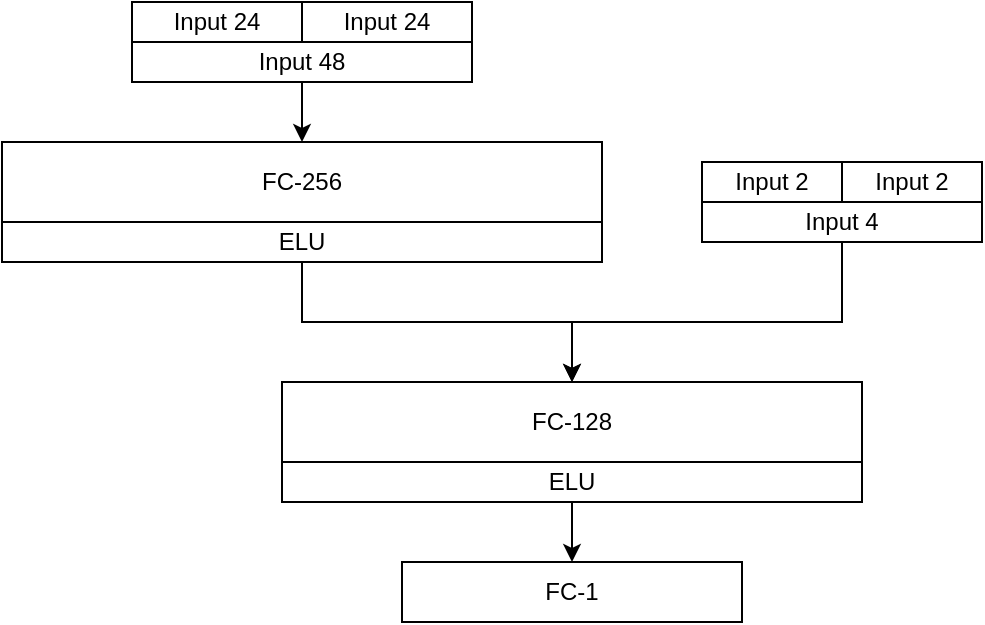 <mxfile version="14.4.3" type="device"><diagram id="nrrJYcv0uq59VwbDgAv4" name="Seite-1"><mxGraphModel dx="749" dy="556" grid="1" gridSize="10" guides="1" tooltips="1" connect="1" arrows="1" fold="1" page="1" pageScale="1" pageWidth="827" pageHeight="1169" math="0" shadow="0"><root><mxCell id="0"/><mxCell id="1" parent="0"/><mxCell id="ckogTO1rWxWBPjvW8CwU-1" value="FC-256" style="rounded=0;whiteSpace=wrap;html=1;" parent="1" vertex="1"><mxGeometry x="30" y="420" width="300" height="40" as="geometry"/></mxCell><mxCell id="J-PkHv8cOQ1E1ejyJ2L6-13" style="edgeStyle=orthogonalEdgeStyle;rounded=0;orthogonalLoop=1;jettySize=auto;html=1;exitX=0.5;exitY=1;exitDx=0;exitDy=0;entryX=0.5;entryY=0;entryDx=0;entryDy=0;strokeWidth=1;" parent="1" source="ckogTO1rWxWBPjvW8CwU-2" target="ckogTO1rWxWBPjvW8CwU-3" edge="1"><mxGeometry relative="1" as="geometry"/></mxCell><mxCell id="ckogTO1rWxWBPjvW8CwU-2" value="ELU" style="rounded=0;whiteSpace=wrap;html=1;" parent="1" vertex="1"><mxGeometry x="30" y="460" width="300" height="20" as="geometry"/></mxCell><mxCell id="ckogTO1rWxWBPjvW8CwU-3" value="FC-128" style="rounded=0;whiteSpace=wrap;html=1;" parent="1" vertex="1"><mxGeometry x="170" y="540" width="290" height="40" as="geometry"/></mxCell><mxCell id="J-PkHv8cOQ1E1ejyJ2L6-17" style="edgeStyle=orthogonalEdgeStyle;rounded=0;orthogonalLoop=1;jettySize=auto;html=1;exitX=0.5;exitY=1;exitDx=0;exitDy=0;entryX=0.5;entryY=0;entryDx=0;entryDy=0;strokeWidth=1;" parent="1" source="ckogTO1rWxWBPjvW8CwU-4" target="J-PkHv8cOQ1E1ejyJ2L6-16" edge="1"><mxGeometry relative="1" as="geometry"/></mxCell><mxCell id="ckogTO1rWxWBPjvW8CwU-4" value="ELU" style="rounded=0;whiteSpace=wrap;html=1;" parent="1" vertex="1"><mxGeometry x="170" y="580" width="290" height="20" as="geometry"/></mxCell><mxCell id="J-PkHv8cOQ1E1ejyJ2L6-10" style="edgeStyle=orthogonalEdgeStyle;rounded=0;orthogonalLoop=1;jettySize=auto;html=1;exitX=0.5;exitY=1;exitDx=0;exitDy=0;entryX=0.5;entryY=0;entryDx=0;entryDy=0;strokeWidth=1;" parent="1" source="ckogTO1rWxWBPjvW8CwU-6" target="ckogTO1rWxWBPjvW8CwU-1" edge="1"><mxGeometry relative="1" as="geometry"/></mxCell><mxCell id="ckogTO1rWxWBPjvW8CwU-6" value="Input 48" style="rounded=0;whiteSpace=wrap;html=1;" parent="1" vertex="1"><mxGeometry x="95" y="370" width="170" height="20" as="geometry"/></mxCell><mxCell id="J-PkHv8cOQ1E1ejyJ2L6-15" style="edgeStyle=orthogonalEdgeStyle;rounded=0;orthogonalLoop=1;jettySize=auto;html=1;exitX=0.5;exitY=1;exitDx=0;exitDy=0;entryX=0.5;entryY=0;entryDx=0;entryDy=0;strokeWidth=1;" parent="1" source="ckogTO1rWxWBPjvW8CwU-8" target="ckogTO1rWxWBPjvW8CwU-3" edge="1"><mxGeometry relative="1" as="geometry"><Array as="points"><mxPoint x="450" y="510"/><mxPoint x="315" y="510"/></Array></mxGeometry></mxCell><mxCell id="ckogTO1rWxWBPjvW8CwU-8" value="Input 4" style="rounded=0;whiteSpace=wrap;html=1;" parent="1" vertex="1"><mxGeometry x="380" y="450" width="140" height="20" as="geometry"/></mxCell><mxCell id="J-PkHv8cOQ1E1ejyJ2L6-12" style="edgeStyle=orthogonalEdgeStyle;rounded=0;orthogonalLoop=1;jettySize=auto;html=1;exitX=0.5;exitY=1;exitDx=0;exitDy=0;strokeWidth=1;" parent="1" source="ckogTO1rWxWBPjvW8CwU-4" target="ckogTO1rWxWBPjvW8CwU-4" edge="1"><mxGeometry relative="1" as="geometry"/></mxCell><mxCell id="J-PkHv8cOQ1E1ejyJ2L6-16" value="FC-1" style="rounded=0;whiteSpace=wrap;html=1;" parent="1" vertex="1"><mxGeometry x="230" y="630" width="170" height="30" as="geometry"/></mxCell><mxCell id="mqvlKs7kEuhL06L6I-eg-1" value="Input 24" style="rounded=0;whiteSpace=wrap;html=1;" vertex="1" parent="1"><mxGeometry x="95" y="350" width="85" height="20" as="geometry"/></mxCell><mxCell id="mqvlKs7kEuhL06L6I-eg-2" value="Input 24" style="rounded=0;whiteSpace=wrap;html=1;" vertex="1" parent="1"><mxGeometry x="180" y="350" width="85" height="20" as="geometry"/></mxCell><mxCell id="mqvlKs7kEuhL06L6I-eg-3" value="Input 2" style="rounded=0;whiteSpace=wrap;html=1;" vertex="1" parent="1"><mxGeometry x="380" y="430" width="70" height="20" as="geometry"/></mxCell><mxCell id="mqvlKs7kEuhL06L6I-eg-5" value="Input 2" style="rounded=0;whiteSpace=wrap;html=1;" vertex="1" parent="1"><mxGeometry x="450" y="430" width="70" height="20" as="geometry"/></mxCell></root></mxGraphModel></diagram></mxfile>